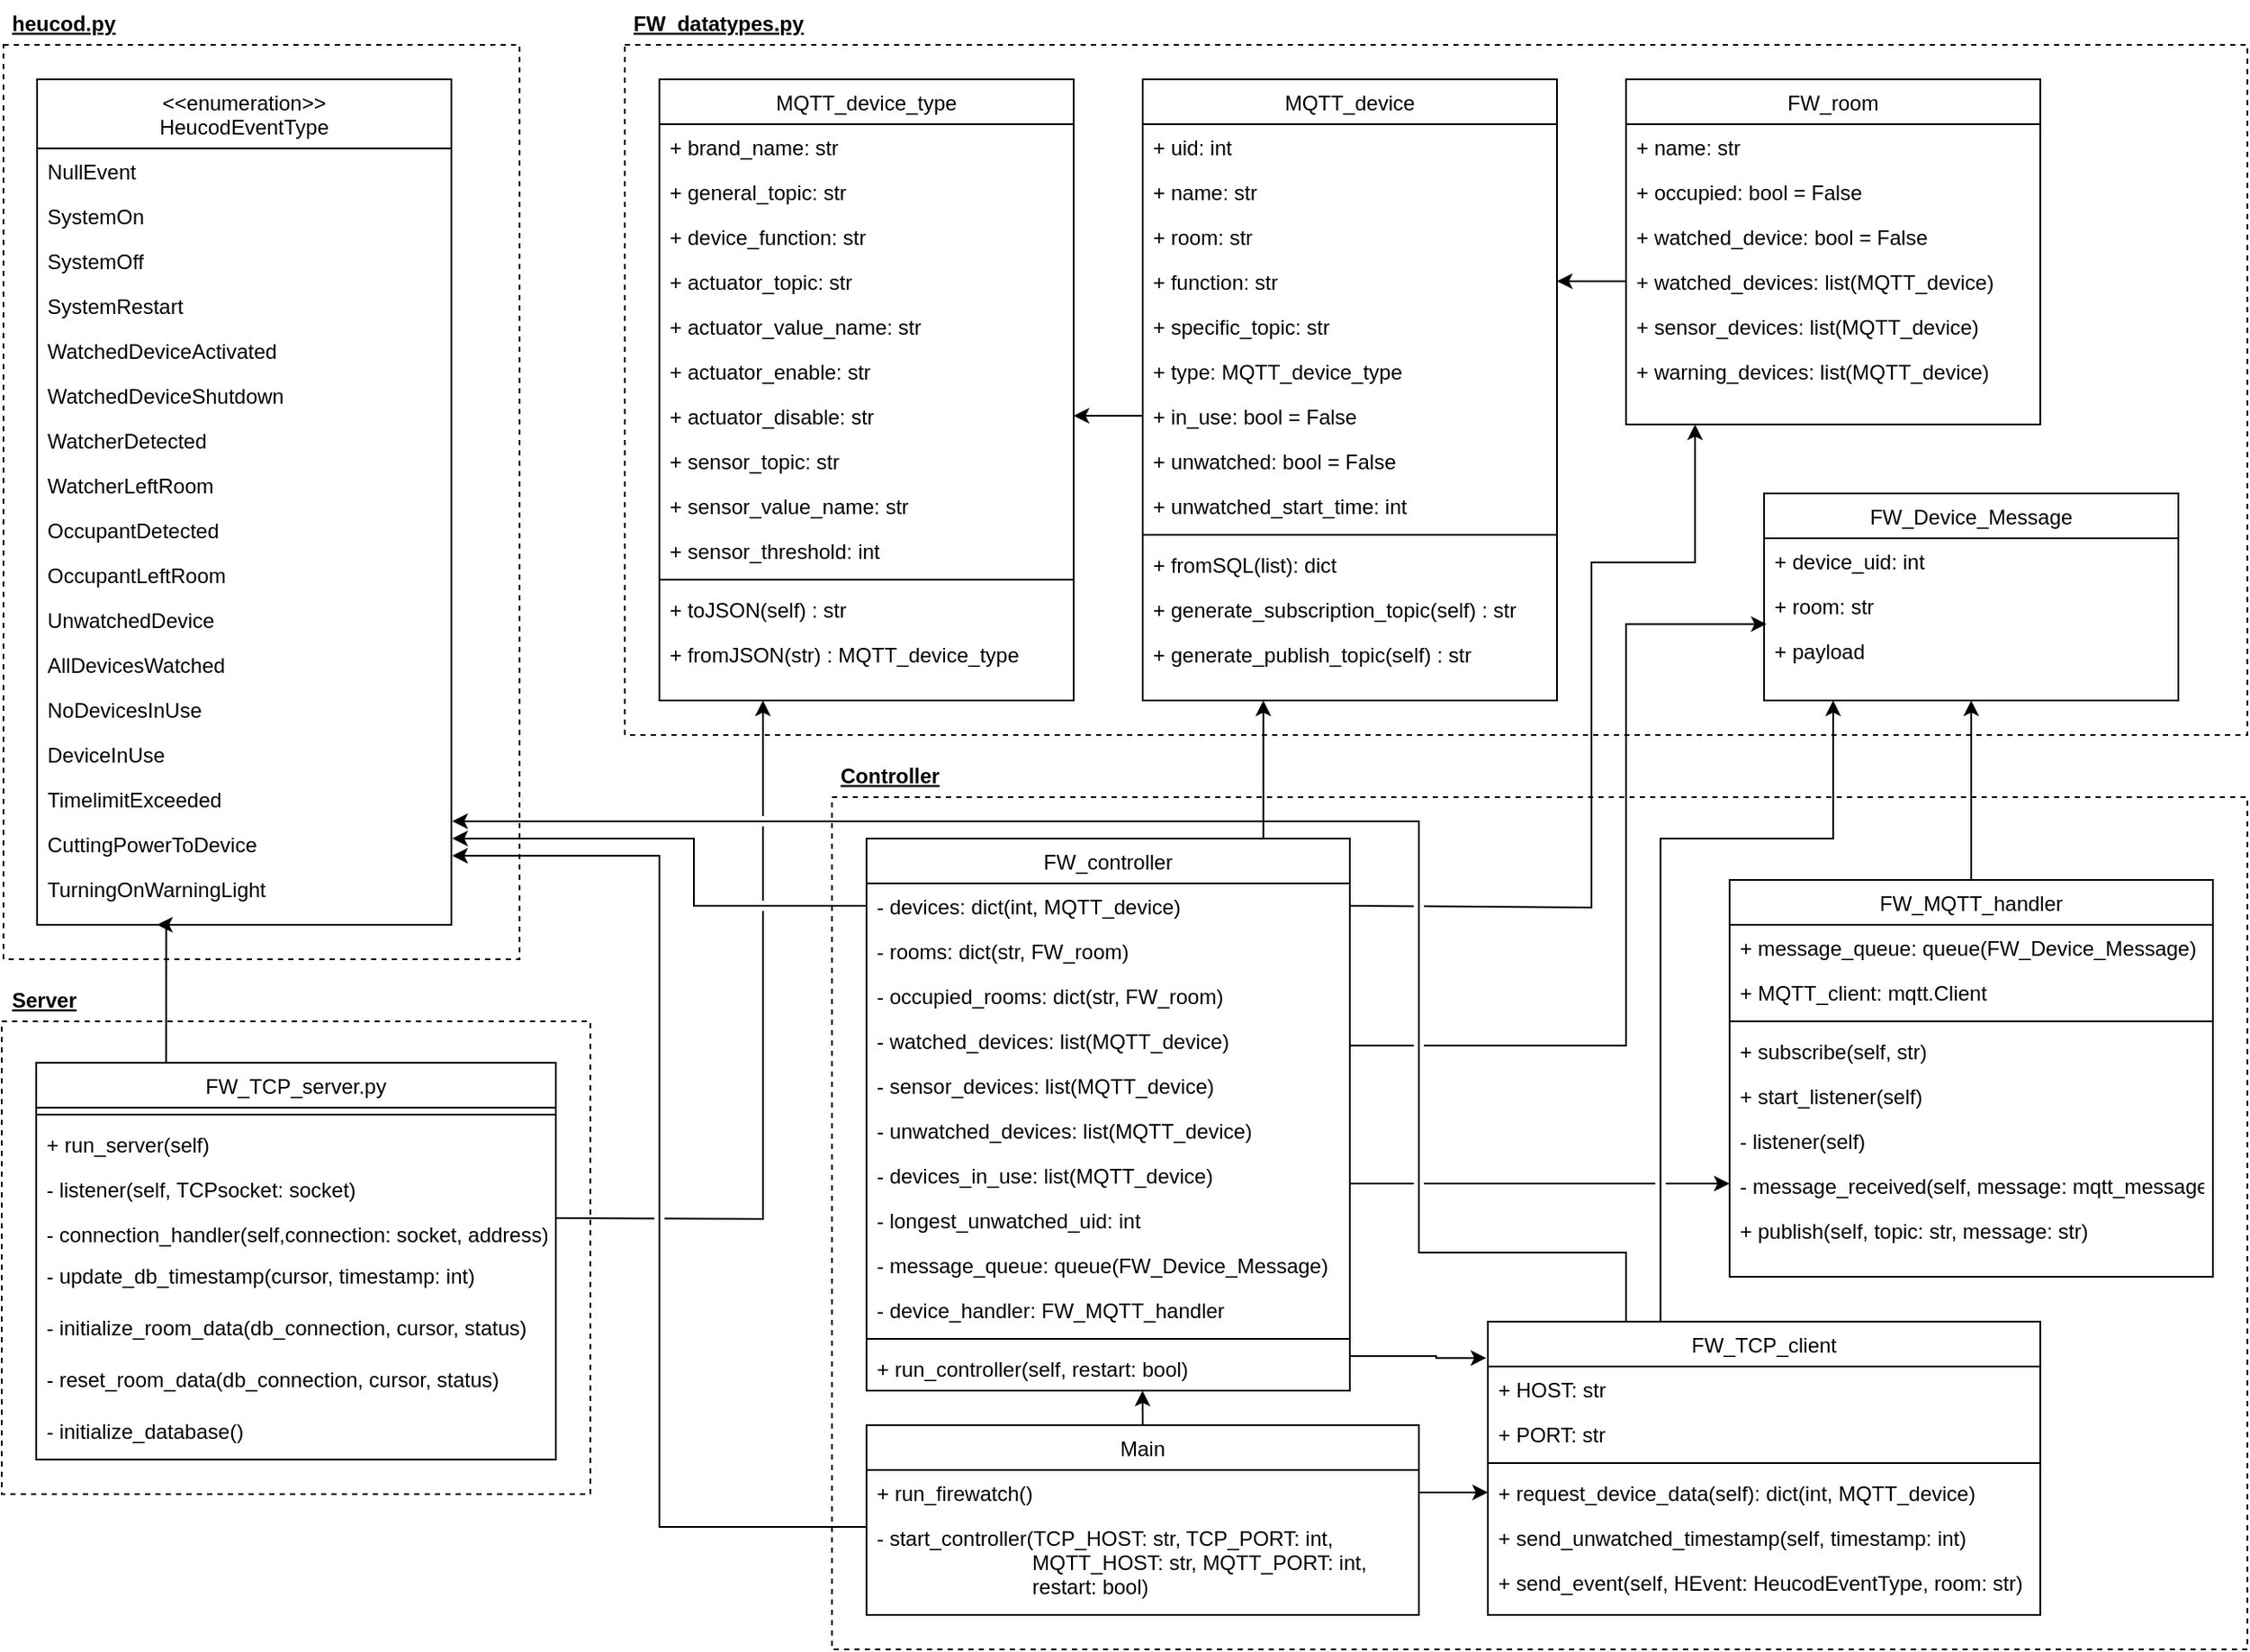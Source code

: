 <mxfile version="18.1.3" type="device"><diagram id="C5RBs43oDa-KdzZeNtuy" name="Page-1"><mxGraphModel dx="1955" dy="1251" grid="1" gridSize="10" guides="1" tooltips="1" connect="1" arrows="1" fold="1" page="1" pageScale="1" pageWidth="827" pageHeight="1169" math="0" shadow="0"><root><mxCell id="WIyWlLk6GJQsqaUBKTNV-0"/><mxCell id="WIyWlLk6GJQsqaUBKTNV-1" parent="WIyWlLk6GJQsqaUBKTNV-0"/><mxCell id="ZR3mk6lEqLfORgrlRGDK-133" value="" style="rounded=0;whiteSpace=wrap;html=1;fillColor=none;dashed=1;" vertex="1" parent="WIyWlLk6GJQsqaUBKTNV-1"><mxGeometry x="179" y="666" width="341" height="274" as="geometry"/></mxCell><mxCell id="ZR3mk6lEqLfORgrlRGDK-135" value="" style="rounded=0;whiteSpace=wrap;html=1;fillColor=none;dashed=1;" vertex="1" parent="WIyWlLk6GJQsqaUBKTNV-1"><mxGeometry x="660" y="536" width="820" height="494" as="geometry"/></mxCell><mxCell id="_A-XfgFSIJ4_9AV0MQ3x-53" value="" style="rounded=0;whiteSpace=wrap;html=1;fillColor=none;dashed=1;" parent="WIyWlLk6GJQsqaUBKTNV-1" vertex="1"><mxGeometry x="540" y="100" width="940" height="400" as="geometry"/></mxCell><mxCell id="zkfFHV4jXpPFQw0GAbJ--0" value="MQTT_device_type" style="swimlane;fontStyle=0;align=center;verticalAlign=top;childLayout=stackLayout;horizontal=1;startSize=26;horizontalStack=0;resizeParent=1;resizeLast=0;collapsible=1;marginBottom=0;rounded=0;shadow=0;strokeWidth=1;" parent="WIyWlLk6GJQsqaUBKTNV-1" vertex="1"><mxGeometry x="560" y="120" width="240" height="360" as="geometry"><mxRectangle x="230" y="140" width="160" height="26" as="alternateBounds"/></mxGeometry></mxCell><mxCell id="zkfFHV4jXpPFQw0GAbJ--1" value="+ brand_name: str" style="text;align=left;verticalAlign=top;spacingLeft=4;spacingRight=4;overflow=hidden;rotatable=0;points=[[0,0.5],[1,0.5]];portConstraint=eastwest;" parent="zkfFHV4jXpPFQw0GAbJ--0" vertex="1"><mxGeometry y="26" width="240" height="26" as="geometry"/></mxCell><mxCell id="zkfFHV4jXpPFQw0GAbJ--2" value="+ general_topic: str" style="text;align=left;verticalAlign=top;spacingLeft=4;spacingRight=4;overflow=hidden;rotatable=0;points=[[0,0.5],[1,0.5]];portConstraint=eastwest;rounded=0;shadow=0;html=0;" parent="zkfFHV4jXpPFQw0GAbJ--0" vertex="1"><mxGeometry y="52" width="240" height="26" as="geometry"/></mxCell><mxCell id="zkfFHV4jXpPFQw0GAbJ--3" value="+ device_function: str" style="text;align=left;verticalAlign=top;spacingLeft=4;spacingRight=4;overflow=hidden;rotatable=0;points=[[0,0.5],[1,0.5]];portConstraint=eastwest;rounded=0;shadow=0;html=0;" parent="zkfFHV4jXpPFQw0GAbJ--0" vertex="1"><mxGeometry y="78" width="240" height="26" as="geometry"/></mxCell><mxCell id="zkfFHV4jXpPFQw0GAbJ--5" value="+ actuator_topic: str" style="text;align=left;verticalAlign=top;spacingLeft=4;spacingRight=4;overflow=hidden;rotatable=0;points=[[0,0.5],[1,0.5]];portConstraint=eastwest;" parent="zkfFHV4jXpPFQw0GAbJ--0" vertex="1"><mxGeometry y="104" width="240" height="26" as="geometry"/></mxCell><mxCell id="_A-XfgFSIJ4_9AV0MQ3x-2" value="+ actuator_value_name: str" style="text;align=left;verticalAlign=top;spacingLeft=4;spacingRight=4;overflow=hidden;rotatable=0;points=[[0,0.5],[1,0.5]];portConstraint=eastwest;" parent="zkfFHV4jXpPFQw0GAbJ--0" vertex="1"><mxGeometry y="130" width="240" height="26" as="geometry"/></mxCell><mxCell id="_A-XfgFSIJ4_9AV0MQ3x-3" value="+ actuator_enable: str" style="text;align=left;verticalAlign=top;spacingLeft=4;spacingRight=4;overflow=hidden;rotatable=0;points=[[0,0.5],[1,0.5]];portConstraint=eastwest;" parent="zkfFHV4jXpPFQw0GAbJ--0" vertex="1"><mxGeometry y="156" width="240" height="26" as="geometry"/></mxCell><mxCell id="_A-XfgFSIJ4_9AV0MQ3x-4" value="+ actuator_disable: str" style="text;align=left;verticalAlign=top;spacingLeft=4;spacingRight=4;overflow=hidden;rotatable=0;points=[[0,0.5],[1,0.5]];portConstraint=eastwest;" parent="zkfFHV4jXpPFQw0GAbJ--0" vertex="1"><mxGeometry y="182" width="240" height="26" as="geometry"/></mxCell><mxCell id="_A-XfgFSIJ4_9AV0MQ3x-5" value="+ sensor_topic: str" style="text;align=left;verticalAlign=top;spacingLeft=4;spacingRight=4;overflow=hidden;rotatable=0;points=[[0,0.5],[1,0.5]];portConstraint=eastwest;" parent="zkfFHV4jXpPFQw0GAbJ--0" vertex="1"><mxGeometry y="208" width="240" height="26" as="geometry"/></mxCell><mxCell id="_A-XfgFSIJ4_9AV0MQ3x-6" value="+ sensor_value_name: str" style="text;align=left;verticalAlign=top;spacingLeft=4;spacingRight=4;overflow=hidden;rotatable=0;points=[[0,0.5],[1,0.5]];portConstraint=eastwest;" parent="zkfFHV4jXpPFQw0GAbJ--0" vertex="1"><mxGeometry y="234" width="240" height="26" as="geometry"/></mxCell><mxCell id="_A-XfgFSIJ4_9AV0MQ3x-7" value="+ sensor_threshold: int" style="text;align=left;verticalAlign=top;spacingLeft=4;spacingRight=4;overflow=hidden;rotatable=0;points=[[0,0.5],[1,0.5]];portConstraint=eastwest;" parent="zkfFHV4jXpPFQw0GAbJ--0" vertex="1"><mxGeometry y="260" width="240" height="26" as="geometry"/></mxCell><mxCell id="zkfFHV4jXpPFQw0GAbJ--4" value="" style="line;html=1;strokeWidth=1;align=left;verticalAlign=middle;spacingTop=-1;spacingLeft=3;spacingRight=3;rotatable=0;labelPosition=right;points=[];portConstraint=eastwest;" parent="zkfFHV4jXpPFQw0GAbJ--0" vertex="1"><mxGeometry y="286" width="240" height="8" as="geometry"/></mxCell><mxCell id="_A-XfgFSIJ4_9AV0MQ3x-8" value="+ toJSON(self) : str" style="text;align=left;verticalAlign=top;spacingLeft=4;spacingRight=4;overflow=hidden;rotatable=0;points=[[0,0.5],[1,0.5]];portConstraint=eastwest;" parent="zkfFHV4jXpPFQw0GAbJ--0" vertex="1"><mxGeometry y="294" width="240" height="26" as="geometry"/></mxCell><mxCell id="_A-XfgFSIJ4_9AV0MQ3x-9" value="+ fromJSON(str) : MQTT_device_type" style="text;align=left;verticalAlign=top;spacingLeft=4;spacingRight=4;overflow=hidden;rotatable=0;points=[[0,0.5],[1,0.5]];portConstraint=eastwest;" parent="zkfFHV4jXpPFQw0GAbJ--0" vertex="1"><mxGeometry y="320" width="240" height="26" as="geometry"/></mxCell><mxCell id="_A-XfgFSIJ4_9AV0MQ3x-10" value="MQTT_device" style="swimlane;fontStyle=0;align=center;verticalAlign=top;childLayout=stackLayout;horizontal=1;startSize=26;horizontalStack=0;resizeParent=1;resizeLast=0;collapsible=1;marginBottom=0;rounded=0;shadow=0;strokeWidth=1;" parent="WIyWlLk6GJQsqaUBKTNV-1" vertex="1"><mxGeometry x="840" y="120" width="240" height="360" as="geometry"><mxRectangle x="230" y="140" width="160" height="26" as="alternateBounds"/></mxGeometry></mxCell><mxCell id="_A-XfgFSIJ4_9AV0MQ3x-11" value="+ uid: int" style="text;align=left;verticalAlign=top;spacingLeft=4;spacingRight=4;overflow=hidden;rotatable=0;points=[[0,0.5],[1,0.5]];portConstraint=eastwest;" parent="_A-XfgFSIJ4_9AV0MQ3x-10" vertex="1"><mxGeometry y="26" width="240" height="26" as="geometry"/></mxCell><mxCell id="_A-XfgFSIJ4_9AV0MQ3x-12" value="+ name: str" style="text;align=left;verticalAlign=top;spacingLeft=4;spacingRight=4;overflow=hidden;rotatable=0;points=[[0,0.5],[1,0.5]];portConstraint=eastwest;rounded=0;shadow=0;html=0;" parent="_A-XfgFSIJ4_9AV0MQ3x-10" vertex="1"><mxGeometry y="52" width="240" height="26" as="geometry"/></mxCell><mxCell id="_A-XfgFSIJ4_9AV0MQ3x-13" value="+ room: str" style="text;align=left;verticalAlign=top;spacingLeft=4;spacingRight=4;overflow=hidden;rotatable=0;points=[[0,0.5],[1,0.5]];portConstraint=eastwest;rounded=0;shadow=0;html=0;" parent="_A-XfgFSIJ4_9AV0MQ3x-10" vertex="1"><mxGeometry y="78" width="240" height="26" as="geometry"/></mxCell><mxCell id="_A-XfgFSIJ4_9AV0MQ3x-14" value="+ function: str" style="text;align=left;verticalAlign=top;spacingLeft=4;spacingRight=4;overflow=hidden;rotatable=0;points=[[0,0.5],[1,0.5]];portConstraint=eastwest;" parent="_A-XfgFSIJ4_9AV0MQ3x-10" vertex="1"><mxGeometry y="104" width="240" height="26" as="geometry"/></mxCell><mxCell id="_A-XfgFSIJ4_9AV0MQ3x-15" value="+ specific_topic: str" style="text;align=left;verticalAlign=top;spacingLeft=4;spacingRight=4;overflow=hidden;rotatable=0;points=[[0,0.5],[1,0.5]];portConstraint=eastwest;" parent="_A-XfgFSIJ4_9AV0MQ3x-10" vertex="1"><mxGeometry y="130" width="240" height="26" as="geometry"/></mxCell><mxCell id="_A-XfgFSIJ4_9AV0MQ3x-16" value="+ type: MQTT_device_type" style="text;align=left;verticalAlign=top;spacingLeft=4;spacingRight=4;overflow=hidden;rotatable=0;points=[[0,0.5],[1,0.5]];portConstraint=eastwest;" parent="_A-XfgFSIJ4_9AV0MQ3x-10" vertex="1"><mxGeometry y="156" width="240" height="26" as="geometry"/></mxCell><mxCell id="_A-XfgFSIJ4_9AV0MQ3x-17" value="+ in_use: bool = False" style="text;align=left;verticalAlign=top;spacingLeft=4;spacingRight=4;overflow=hidden;rotatable=0;points=[[0,0.5],[1,0.5]];portConstraint=eastwest;" parent="_A-XfgFSIJ4_9AV0MQ3x-10" vertex="1"><mxGeometry y="182" width="240" height="26" as="geometry"/></mxCell><mxCell id="_A-XfgFSIJ4_9AV0MQ3x-18" value="+ unwatched: bool = False" style="text;align=left;verticalAlign=top;spacingLeft=4;spacingRight=4;overflow=hidden;rotatable=0;points=[[0,0.5],[1,0.5]];portConstraint=eastwest;" parent="_A-XfgFSIJ4_9AV0MQ3x-10" vertex="1"><mxGeometry y="208" width="240" height="26" as="geometry"/></mxCell><mxCell id="_A-XfgFSIJ4_9AV0MQ3x-19" value="+ unwatched_start_time: int" style="text;align=left;verticalAlign=top;spacingLeft=4;spacingRight=4;overflow=hidden;rotatable=0;points=[[0,0.5],[1,0.5]];portConstraint=eastwest;" parent="_A-XfgFSIJ4_9AV0MQ3x-10" vertex="1"><mxGeometry y="234" width="240" height="26" as="geometry"/></mxCell><mxCell id="_A-XfgFSIJ4_9AV0MQ3x-21" value="" style="line;html=1;strokeWidth=1;align=left;verticalAlign=middle;spacingTop=-1;spacingLeft=3;spacingRight=3;rotatable=0;labelPosition=right;points=[];portConstraint=eastwest;" parent="_A-XfgFSIJ4_9AV0MQ3x-10" vertex="1"><mxGeometry y="260" width="240" height="8" as="geometry"/></mxCell><mxCell id="_A-XfgFSIJ4_9AV0MQ3x-22" value="+ fromSQL(list): dict" style="text;align=left;verticalAlign=top;spacingLeft=4;spacingRight=4;overflow=hidden;rotatable=0;points=[[0,0.5],[1,0.5]];portConstraint=eastwest;" parent="_A-XfgFSIJ4_9AV0MQ3x-10" vertex="1"><mxGeometry y="268" width="240" height="26" as="geometry"/></mxCell><mxCell id="_A-XfgFSIJ4_9AV0MQ3x-23" value="+ generate_subscription_topic(self) : str" style="text;align=left;verticalAlign=top;spacingLeft=4;spacingRight=4;overflow=hidden;rotatable=0;points=[[0,0.5],[1,0.5]];portConstraint=eastwest;" parent="_A-XfgFSIJ4_9AV0MQ3x-10" vertex="1"><mxGeometry y="294" width="240" height="26" as="geometry"/></mxCell><mxCell id="_A-XfgFSIJ4_9AV0MQ3x-24" value="+ generate_publish_topic(self) : str" style="text;align=left;verticalAlign=top;spacingLeft=4;spacingRight=4;overflow=hidden;rotatable=0;points=[[0,0.5],[1,0.5]];portConstraint=eastwest;" parent="_A-XfgFSIJ4_9AV0MQ3x-10" vertex="1"><mxGeometry y="320" width="240" height="26" as="geometry"/></mxCell><mxCell id="_A-XfgFSIJ4_9AV0MQ3x-26" style="edgeStyle=orthogonalEdgeStyle;rounded=0;orthogonalLoop=1;jettySize=auto;html=1;exitX=0;exitY=0.5;exitDx=0;exitDy=0;entryX=1;entryY=0.5;entryDx=0;entryDy=0;" parent="WIyWlLk6GJQsqaUBKTNV-1" source="_A-XfgFSIJ4_9AV0MQ3x-17" target="_A-XfgFSIJ4_9AV0MQ3x-4" edge="1"><mxGeometry relative="1" as="geometry"/></mxCell><mxCell id="_A-XfgFSIJ4_9AV0MQ3x-27" value="FW_room" style="swimlane;fontStyle=0;align=center;verticalAlign=top;childLayout=stackLayout;horizontal=1;startSize=26;horizontalStack=0;resizeParent=1;resizeLast=0;collapsible=1;marginBottom=0;rounded=0;shadow=0;strokeWidth=1;" parent="WIyWlLk6GJQsqaUBKTNV-1" vertex="1"><mxGeometry x="1120" y="120" width="240" height="200" as="geometry"><mxRectangle x="230" y="140" width="160" height="26" as="alternateBounds"/></mxGeometry></mxCell><mxCell id="_A-XfgFSIJ4_9AV0MQ3x-28" value="+ name: str" style="text;align=left;verticalAlign=top;spacingLeft=4;spacingRight=4;overflow=hidden;rotatable=0;points=[[0,0.5],[1,0.5]];portConstraint=eastwest;" parent="_A-XfgFSIJ4_9AV0MQ3x-27" vertex="1"><mxGeometry y="26" width="240" height="26" as="geometry"/></mxCell><mxCell id="_A-XfgFSIJ4_9AV0MQ3x-29" value="+ occupied: bool = False" style="text;align=left;verticalAlign=top;spacingLeft=4;spacingRight=4;overflow=hidden;rotatable=0;points=[[0,0.5],[1,0.5]];portConstraint=eastwest;rounded=0;shadow=0;html=0;" parent="_A-XfgFSIJ4_9AV0MQ3x-27" vertex="1"><mxGeometry y="52" width="240" height="26" as="geometry"/></mxCell><mxCell id="_A-XfgFSIJ4_9AV0MQ3x-30" value="+ watched_device: bool = False" style="text;align=left;verticalAlign=top;spacingLeft=4;spacingRight=4;overflow=hidden;rotatable=0;points=[[0,0.5],[1,0.5]];portConstraint=eastwest;rounded=0;shadow=0;html=0;" parent="_A-XfgFSIJ4_9AV0MQ3x-27" vertex="1"><mxGeometry y="78" width="240" height="26" as="geometry"/></mxCell><mxCell id="_A-XfgFSIJ4_9AV0MQ3x-41" value="+ watched_devices: list(MQTT_device)" style="text;align=left;verticalAlign=top;spacingLeft=4;spacingRight=4;overflow=hidden;rotatable=0;points=[[0,0.5],[1,0.5]];portConstraint=eastwest;rounded=0;shadow=0;html=0;" parent="_A-XfgFSIJ4_9AV0MQ3x-27" vertex="1"><mxGeometry y="104" width="240" height="26" as="geometry"/></mxCell><mxCell id="_A-XfgFSIJ4_9AV0MQ3x-42" value="+ sensor_devices: list(MQTT_device)" style="text;align=left;verticalAlign=top;spacingLeft=4;spacingRight=4;overflow=hidden;rotatable=0;points=[[0,0.5],[1,0.5]];portConstraint=eastwest;rounded=0;shadow=0;html=0;" parent="_A-XfgFSIJ4_9AV0MQ3x-27" vertex="1"><mxGeometry y="130" width="240" height="26" as="geometry"/></mxCell><mxCell id="_A-XfgFSIJ4_9AV0MQ3x-43" value="+ warning_devices: list(MQTT_device)" style="text;align=left;verticalAlign=top;spacingLeft=4;spacingRight=4;overflow=hidden;rotatable=0;points=[[0,0.5],[1,0.5]];portConstraint=eastwest;rounded=0;shadow=0;html=0;" parent="_A-XfgFSIJ4_9AV0MQ3x-27" vertex="1"><mxGeometry y="156" width="240" height="26" as="geometry"/></mxCell><mxCell id="_A-XfgFSIJ4_9AV0MQ3x-44" style="edgeStyle=orthogonalEdgeStyle;rounded=0;orthogonalLoop=1;jettySize=auto;html=1;exitX=0;exitY=0.5;exitDx=0;exitDy=0;entryX=1;entryY=0.5;entryDx=0;entryDy=0;" parent="WIyWlLk6GJQsqaUBKTNV-1" source="_A-XfgFSIJ4_9AV0MQ3x-41" target="_A-XfgFSIJ4_9AV0MQ3x-14" edge="1"><mxGeometry relative="1" as="geometry"/></mxCell><mxCell id="_A-XfgFSIJ4_9AV0MQ3x-45" value="FW_Device_Message" style="swimlane;fontStyle=0;align=center;verticalAlign=top;childLayout=stackLayout;horizontal=1;startSize=26;horizontalStack=0;resizeParent=1;resizeLast=0;collapsible=1;marginBottom=0;rounded=0;shadow=0;strokeWidth=1;" parent="WIyWlLk6GJQsqaUBKTNV-1" vertex="1"><mxGeometry x="1200" y="360" width="240" height="120" as="geometry"><mxRectangle x="230" y="140" width="160" height="26" as="alternateBounds"/></mxGeometry></mxCell><mxCell id="_A-XfgFSIJ4_9AV0MQ3x-46" value="+ device_uid: int" style="text;align=left;verticalAlign=top;spacingLeft=4;spacingRight=4;overflow=hidden;rotatable=0;points=[[0,0.5],[1,0.5]];portConstraint=eastwest;" parent="_A-XfgFSIJ4_9AV0MQ3x-45" vertex="1"><mxGeometry y="26" width="240" height="26" as="geometry"/></mxCell><mxCell id="_A-XfgFSIJ4_9AV0MQ3x-47" value="+ room: str" style="text;align=left;verticalAlign=top;spacingLeft=4;spacingRight=4;overflow=hidden;rotatable=0;points=[[0,0.5],[1,0.5]];portConstraint=eastwest;rounded=0;shadow=0;html=0;" parent="_A-XfgFSIJ4_9AV0MQ3x-45" vertex="1"><mxGeometry y="52" width="240" height="26" as="geometry"/></mxCell><mxCell id="_A-XfgFSIJ4_9AV0MQ3x-48" value="+ payload" style="text;align=left;verticalAlign=top;spacingLeft=4;spacingRight=4;overflow=hidden;rotatable=0;points=[[0,0.5],[1,0.5]];portConstraint=eastwest;rounded=0;shadow=0;html=0;" parent="_A-XfgFSIJ4_9AV0MQ3x-45" vertex="1"><mxGeometry y="78" width="240" height="26" as="geometry"/></mxCell><mxCell id="_A-XfgFSIJ4_9AV0MQ3x-54" value="FW_datatypes.py" style="text;align=left;fontStyle=5;verticalAlign=middle;spacingLeft=3;spacingRight=3;strokeColor=none;rotatable=0;points=[[0,0.5],[1,0.5]];portConstraint=eastwest;dashed=1;fillColor=none;" parent="WIyWlLk6GJQsqaUBKTNV-1" vertex="1"><mxGeometry x="540" y="74" width="80" height="26" as="geometry"/></mxCell><mxCell id="_A-XfgFSIJ4_9AV0MQ3x-95" style="edgeStyle=orthogonalEdgeStyle;rounded=0;orthogonalLoop=1;jettySize=auto;html=1;exitX=0.5;exitY=0;exitDx=0;exitDy=0;" parent="WIyWlLk6GJQsqaUBKTNV-1" source="_A-XfgFSIJ4_9AV0MQ3x-55" edge="1"><mxGeometry relative="1" as="geometry"><mxPoint x="1320" y="480" as="targetPoint"/><Array as="points"><mxPoint x="1320" y="480"/></Array></mxGeometry></mxCell><mxCell id="_A-XfgFSIJ4_9AV0MQ3x-55" value="FW_MQTT_handler" style="swimlane;fontStyle=0;align=center;verticalAlign=top;childLayout=stackLayout;horizontal=1;startSize=26;horizontalStack=0;resizeParent=1;resizeLast=0;collapsible=1;marginBottom=0;rounded=0;shadow=0;strokeWidth=1;" parent="WIyWlLk6GJQsqaUBKTNV-1" vertex="1"><mxGeometry x="1180" y="584" width="280" height="230" as="geometry"><mxRectangle x="230" y="140" width="160" height="26" as="alternateBounds"/></mxGeometry></mxCell><mxCell id="_A-XfgFSIJ4_9AV0MQ3x-56" value="+ message_queue: queue(FW_Device_Message)" style="text;align=left;verticalAlign=top;spacingLeft=4;spacingRight=4;overflow=hidden;rotatable=0;points=[[0,0.5],[1,0.5]];portConstraint=eastwest;" parent="_A-XfgFSIJ4_9AV0MQ3x-55" vertex="1"><mxGeometry y="26" width="280" height="26" as="geometry"/></mxCell><mxCell id="_A-XfgFSIJ4_9AV0MQ3x-57" value="+ MQTT_client: mqtt.Client" style="text;align=left;verticalAlign=top;spacingLeft=4;spacingRight=4;overflow=hidden;rotatable=0;points=[[0,0.5],[1,0.5]];portConstraint=eastwest;rounded=0;shadow=0;html=0;" parent="_A-XfgFSIJ4_9AV0MQ3x-55" vertex="1"><mxGeometry y="52" width="280" height="26" as="geometry"/></mxCell><mxCell id="_A-XfgFSIJ4_9AV0MQ3x-66" value="" style="line;html=1;strokeWidth=1;align=left;verticalAlign=middle;spacingTop=-1;spacingLeft=3;spacingRight=3;rotatable=0;labelPosition=right;points=[];portConstraint=eastwest;" parent="_A-XfgFSIJ4_9AV0MQ3x-55" vertex="1"><mxGeometry y="78" width="280" height="8" as="geometry"/></mxCell><mxCell id="_A-XfgFSIJ4_9AV0MQ3x-67" value="+ subscribe(self, str)" style="text;align=left;verticalAlign=top;spacingLeft=4;spacingRight=4;overflow=hidden;rotatable=0;points=[[0,0.5],[1,0.5]];portConstraint=eastwest;" parent="_A-XfgFSIJ4_9AV0MQ3x-55" vertex="1"><mxGeometry y="86" width="280" height="26" as="geometry"/></mxCell><mxCell id="_A-XfgFSIJ4_9AV0MQ3x-68" value="+ start_listener(self)" style="text;align=left;verticalAlign=top;spacingLeft=4;spacingRight=4;overflow=hidden;rotatable=0;points=[[0,0.5],[1,0.5]];portConstraint=eastwest;" parent="_A-XfgFSIJ4_9AV0MQ3x-55" vertex="1"><mxGeometry y="112" width="280" height="26" as="geometry"/></mxCell><mxCell id="_A-XfgFSIJ4_9AV0MQ3x-69" value="- listener(self)" style="text;align=left;verticalAlign=top;spacingLeft=4;spacingRight=4;overflow=hidden;rotatable=0;points=[[0,0.5],[1,0.5]];portConstraint=eastwest;" parent="_A-XfgFSIJ4_9AV0MQ3x-55" vertex="1"><mxGeometry y="138" width="280" height="26" as="geometry"/></mxCell><mxCell id="_A-XfgFSIJ4_9AV0MQ3x-70" value="- message_received(self, message: mqtt_message" style="text;align=left;verticalAlign=top;spacingLeft=4;spacingRight=4;overflow=hidden;rotatable=0;points=[[0,0.5],[1,0.5]];portConstraint=eastwest;" parent="_A-XfgFSIJ4_9AV0MQ3x-55" vertex="1"><mxGeometry y="164" width="280" height="26" as="geometry"/></mxCell><mxCell id="_A-XfgFSIJ4_9AV0MQ3x-71" value="+ publish(self, topic: str, message: str)" style="text;align=left;verticalAlign=top;spacingLeft=4;spacingRight=4;overflow=hidden;rotatable=0;points=[[0,0.5],[1,0.5]];portConstraint=eastwest;" parent="_A-XfgFSIJ4_9AV0MQ3x-55" vertex="1"><mxGeometry y="190" width="280" height="26" as="geometry"/></mxCell><mxCell id="_A-XfgFSIJ4_9AV0MQ3x-94" style="edgeStyle=orthogonalEdgeStyle;rounded=0;orthogonalLoop=1;jettySize=auto;html=1;exitX=0.25;exitY=0;exitDx=0;exitDy=0;" parent="WIyWlLk6GJQsqaUBKTNV-1" source="_A-XfgFSIJ4_9AV0MQ3x-74" edge="1"><mxGeometry relative="1" as="geometry"><mxPoint x="1240" y="480" as="targetPoint"/><Array as="points"><mxPoint x="1140" y="840"/><mxPoint x="1140" y="560"/><mxPoint x="1240" y="560"/></Array></mxGeometry></mxCell><mxCell id="ZR3mk6lEqLfORgrlRGDK-119" style="edgeStyle=orthogonalEdgeStyle;rounded=0;orthogonalLoop=1;jettySize=auto;html=1;exitX=0.25;exitY=0;exitDx=0;exitDy=0;jumpStyle=gap;" edge="1" parent="WIyWlLk6GJQsqaUBKTNV-1" source="_A-XfgFSIJ4_9AV0MQ3x-74"><mxGeometry relative="1" as="geometry"><mxPoint x="440" y="550" as="targetPoint"/><Array as="points"><mxPoint x="1120" y="800"/><mxPoint x="1000" y="800"/><mxPoint x="1000" y="550"/></Array></mxGeometry></mxCell><mxCell id="_A-XfgFSIJ4_9AV0MQ3x-74" value="FW_TCP_client" style="swimlane;fontStyle=0;align=center;verticalAlign=top;childLayout=stackLayout;horizontal=1;startSize=26;horizontalStack=0;resizeParent=1;resizeLast=0;collapsible=1;marginBottom=0;rounded=0;shadow=0;strokeWidth=1;" parent="WIyWlLk6GJQsqaUBKTNV-1" vertex="1"><mxGeometry x="1040" y="840" width="320" height="170" as="geometry"><mxRectangle x="230" y="140" width="160" height="26" as="alternateBounds"/></mxGeometry></mxCell><mxCell id="_A-XfgFSIJ4_9AV0MQ3x-75" value="+ HOST: str" style="text;align=left;verticalAlign=top;spacingLeft=4;spacingRight=4;overflow=hidden;rotatable=0;points=[[0,0.5],[1,0.5]];portConstraint=eastwest;" parent="_A-XfgFSIJ4_9AV0MQ3x-74" vertex="1"><mxGeometry y="26" width="320" height="26" as="geometry"/></mxCell><mxCell id="_A-XfgFSIJ4_9AV0MQ3x-76" value="+ PORT: str" style="text;align=left;verticalAlign=top;spacingLeft=4;spacingRight=4;overflow=hidden;rotatable=0;points=[[0,0.5],[1,0.5]];portConstraint=eastwest;rounded=0;shadow=0;html=0;" parent="_A-XfgFSIJ4_9AV0MQ3x-74" vertex="1"><mxGeometry y="52" width="320" height="26" as="geometry"/></mxCell><mxCell id="_A-XfgFSIJ4_9AV0MQ3x-77" value="" style="line;html=1;strokeWidth=1;align=left;verticalAlign=middle;spacingTop=-1;spacingLeft=3;spacingRight=3;rotatable=0;labelPosition=right;points=[];portConstraint=eastwest;" parent="_A-XfgFSIJ4_9AV0MQ3x-74" vertex="1"><mxGeometry y="78" width="320" height="8" as="geometry"/></mxCell><mxCell id="_A-XfgFSIJ4_9AV0MQ3x-78" value="+ request_device_data(self): dict(int, MQTT_device)" style="text;align=left;verticalAlign=top;spacingLeft=4;spacingRight=4;overflow=hidden;rotatable=0;points=[[0,0.5],[1,0.5]];portConstraint=eastwest;" parent="_A-XfgFSIJ4_9AV0MQ3x-74" vertex="1"><mxGeometry y="86" width="320" height="26" as="geometry"/></mxCell><mxCell id="_A-XfgFSIJ4_9AV0MQ3x-79" value="+ send_unwatched_timestamp(self, timestamp: int)" style="text;align=left;verticalAlign=top;spacingLeft=4;spacingRight=4;overflow=hidden;rotatable=0;points=[[0,0.5],[1,0.5]];portConstraint=eastwest;" parent="_A-XfgFSIJ4_9AV0MQ3x-74" vertex="1"><mxGeometry y="112" width="320" height="26" as="geometry"/></mxCell><mxCell id="_A-XfgFSIJ4_9AV0MQ3x-80" value="+ send_event(self, HEvent: HeucodEventType, room: str)" style="text;align=left;verticalAlign=top;spacingLeft=4;spacingRight=4;overflow=hidden;rotatable=0;points=[[0,0.5],[1,0.5]];portConstraint=eastwest;" parent="_A-XfgFSIJ4_9AV0MQ3x-74" vertex="1"><mxGeometry y="138" width="320" height="26" as="geometry"/></mxCell><mxCell id="_A-XfgFSIJ4_9AV0MQ3x-98" style="edgeStyle=orthogonalEdgeStyle;rounded=0;orthogonalLoop=1;jettySize=auto;html=1;exitX=0.75;exitY=0;exitDx=0;exitDy=0;" parent="WIyWlLk6GJQsqaUBKTNV-1" source="_A-XfgFSIJ4_9AV0MQ3x-85" edge="1"><mxGeometry relative="1" as="geometry"><mxPoint x="909.882" y="480" as="targetPoint"/><Array as="points"><mxPoint x="910" y="560"/></Array></mxGeometry></mxCell><mxCell id="_A-XfgFSIJ4_9AV0MQ3x-85" value="FW_controller" style="swimlane;fontStyle=0;align=center;verticalAlign=top;childLayout=stackLayout;horizontal=1;startSize=26;horizontalStack=0;resizeParent=1;resizeLast=0;collapsible=1;marginBottom=0;rounded=0;shadow=0;strokeWidth=1;" parent="WIyWlLk6GJQsqaUBKTNV-1" vertex="1"><mxGeometry x="680" y="560" width="280" height="320" as="geometry"><mxRectangle x="230" y="140" width="160" height="26" as="alternateBounds"/></mxGeometry></mxCell><mxCell id="_A-XfgFSIJ4_9AV0MQ3x-86" value="- devices: dict(int, MQTT_device)" style="text;align=left;verticalAlign=top;spacingLeft=4;spacingRight=4;overflow=hidden;rotatable=0;points=[[0,0.5],[1,0.5]];portConstraint=eastwest;" parent="_A-XfgFSIJ4_9AV0MQ3x-85" vertex="1"><mxGeometry y="26" width="280" height="26" as="geometry"/></mxCell><mxCell id="_A-XfgFSIJ4_9AV0MQ3x-87" value="- rooms: dict(str, FW_room)" style="text;align=left;verticalAlign=top;spacingLeft=4;spacingRight=4;overflow=hidden;rotatable=0;points=[[0,0.5],[1,0.5]];portConstraint=eastwest;rounded=0;shadow=0;html=0;" parent="_A-XfgFSIJ4_9AV0MQ3x-85" vertex="1"><mxGeometry y="52" width="280" height="26" as="geometry"/></mxCell><mxCell id="_A-XfgFSIJ4_9AV0MQ3x-89" value="- occupied_rooms: dict(str, FW_room)" style="text;align=left;verticalAlign=top;spacingLeft=4;spacingRight=4;overflow=hidden;rotatable=0;points=[[0,0.5],[1,0.5]];portConstraint=eastwest;" parent="_A-XfgFSIJ4_9AV0MQ3x-85" vertex="1"><mxGeometry y="78" width="280" height="26" as="geometry"/></mxCell><mxCell id="_A-XfgFSIJ4_9AV0MQ3x-90" value="- watched_devices: list(MQTT_device)" style="text;align=left;verticalAlign=top;spacingLeft=4;spacingRight=4;overflow=hidden;rotatable=0;points=[[0,0.5],[1,0.5]];portConstraint=eastwest;" parent="_A-XfgFSIJ4_9AV0MQ3x-85" vertex="1"><mxGeometry y="104" width="280" height="26" as="geometry"/></mxCell><mxCell id="_A-XfgFSIJ4_9AV0MQ3x-91" value="- sensor_devices: list(MQTT_device)" style="text;align=left;verticalAlign=top;spacingLeft=4;spacingRight=4;overflow=hidden;rotatable=0;points=[[0,0.5],[1,0.5]];portConstraint=eastwest;" parent="_A-XfgFSIJ4_9AV0MQ3x-85" vertex="1"><mxGeometry y="130" width="280" height="26" as="geometry"/></mxCell><mxCell id="_A-XfgFSIJ4_9AV0MQ3x-92" value="- unwatched_devices: list(MQTT_device)" style="text;align=left;verticalAlign=top;spacingLeft=4;spacingRight=4;overflow=hidden;rotatable=0;points=[[0,0.5],[1,0.5]];portConstraint=eastwest;" parent="_A-XfgFSIJ4_9AV0MQ3x-85" vertex="1"><mxGeometry y="156" width="280" height="26" as="geometry"/></mxCell><mxCell id="_A-XfgFSIJ4_9AV0MQ3x-93" value="- devices_in_use: list(MQTT_device)" style="text;align=left;verticalAlign=top;spacingLeft=4;spacingRight=4;overflow=hidden;rotatable=0;points=[[0,0.5],[1,0.5]];portConstraint=eastwest;" parent="_A-XfgFSIJ4_9AV0MQ3x-85" vertex="1"><mxGeometry y="182" width="280" height="26" as="geometry"/></mxCell><mxCell id="_A-XfgFSIJ4_9AV0MQ3x-102" value="- longest_unwatched_uid: int" style="text;align=left;verticalAlign=top;spacingLeft=4;spacingRight=4;overflow=hidden;rotatable=0;points=[[0,0.5],[1,0.5]];portConstraint=eastwest;" parent="_A-XfgFSIJ4_9AV0MQ3x-85" vertex="1"><mxGeometry y="208" width="280" height="26" as="geometry"/></mxCell><mxCell id="_A-XfgFSIJ4_9AV0MQ3x-103" value="- message_queue: queue(FW_Device_Message)" style="text;align=left;verticalAlign=top;spacingLeft=4;spacingRight=4;overflow=hidden;rotatable=0;points=[[0,0.5],[1,0.5]];portConstraint=eastwest;" parent="_A-XfgFSIJ4_9AV0MQ3x-85" vertex="1"><mxGeometry y="234" width="280" height="26" as="geometry"/></mxCell><mxCell id="_A-XfgFSIJ4_9AV0MQ3x-104" value="- device_handler: FW_MQTT_handler" style="text;align=left;verticalAlign=top;spacingLeft=4;spacingRight=4;overflow=hidden;rotatable=0;points=[[0,0.5],[1,0.5]];portConstraint=eastwest;" parent="_A-XfgFSIJ4_9AV0MQ3x-85" vertex="1"><mxGeometry y="260" width="280" height="26" as="geometry"/></mxCell><mxCell id="_A-XfgFSIJ4_9AV0MQ3x-88" value="" style="line;html=1;strokeWidth=1;align=left;verticalAlign=middle;spacingTop=-1;spacingLeft=3;spacingRight=3;rotatable=0;labelPosition=right;points=[];portConstraint=eastwest;" parent="_A-XfgFSIJ4_9AV0MQ3x-85" vertex="1"><mxGeometry y="286" width="280" height="8" as="geometry"/></mxCell><mxCell id="_A-XfgFSIJ4_9AV0MQ3x-105" value="+ run_controller(self, restart: bool)" style="text;align=left;verticalAlign=top;spacingLeft=4;spacingRight=4;overflow=hidden;rotatable=0;points=[[0,0.5],[1,0.5]];portConstraint=eastwest;" parent="_A-XfgFSIJ4_9AV0MQ3x-85" vertex="1"><mxGeometry y="294" width="280" height="26" as="geometry"/></mxCell><mxCell id="_A-XfgFSIJ4_9AV0MQ3x-97" style="edgeStyle=orthogonalEdgeStyle;rounded=0;orthogonalLoop=1;jettySize=auto;html=1;exitX=1;exitY=0.5;exitDx=0;exitDy=0;jumpStyle=gap;" parent="WIyWlLk6GJQsqaUBKTNV-1" source="_A-XfgFSIJ4_9AV0MQ3x-86" edge="1"><mxGeometry relative="1" as="geometry"><mxPoint x="1160" y="320" as="targetPoint"/><Array as="points"><mxPoint x="1100" y="600"/><mxPoint x="1100" y="400"/><mxPoint x="1160" y="400"/></Array></mxGeometry></mxCell><mxCell id="_A-XfgFSIJ4_9AV0MQ3x-99" style="edgeStyle=orthogonalEdgeStyle;rounded=0;orthogonalLoop=1;jettySize=auto;html=1;exitX=1;exitY=0.5;exitDx=0;exitDy=0;jumpStyle=gap;" parent="WIyWlLk6GJQsqaUBKTNV-1" source="_A-XfgFSIJ4_9AV0MQ3x-91" edge="1"><mxGeometry relative="1" as="geometry"><Array as="points"><mxPoint x="960" y="760"/><mxPoint x="1180" y="760"/></Array><mxPoint x="1180" y="760" as="targetPoint"/></mxGeometry></mxCell><mxCell id="_A-XfgFSIJ4_9AV0MQ3x-106" style="edgeStyle=orthogonalEdgeStyle;rounded=0;jumpStyle=gap;orthogonalLoop=1;jettySize=auto;html=1;exitX=1;exitY=0.5;exitDx=0;exitDy=0;entryX=-0.003;entryY=0.124;entryDx=0;entryDy=0;entryPerimeter=0;" parent="WIyWlLk6GJQsqaUBKTNV-1" source="_A-XfgFSIJ4_9AV0MQ3x-102" target="_A-XfgFSIJ4_9AV0MQ3x-74" edge="1"><mxGeometry relative="1" as="geometry"><mxPoint x="1070" y="870" as="targetPoint"/><Array as="points"><mxPoint x="960" y="860"/><mxPoint x="1010" y="860"/><mxPoint x="1010" y="861"/></Array></mxGeometry></mxCell><mxCell id="_A-XfgFSIJ4_9AV0MQ3x-107" style="edgeStyle=orthogonalEdgeStyle;rounded=0;jumpStyle=gap;orthogonalLoop=1;jettySize=auto;html=1;exitX=1;exitY=0.5;exitDx=0;exitDy=0;entryX=0.006;entryY=-0.088;entryDx=0;entryDy=0;entryPerimeter=0;" parent="WIyWlLk6GJQsqaUBKTNV-1" source="_A-XfgFSIJ4_9AV0MQ3x-86" target="_A-XfgFSIJ4_9AV0MQ3x-48" edge="1"><mxGeometry relative="1" as="geometry"><Array as="points"><mxPoint x="960" y="680"/><mxPoint x="1120" y="680"/><mxPoint x="1120" y="436"/></Array></mxGeometry></mxCell><mxCell id="_A-XfgFSIJ4_9AV0MQ3x-121" style="edgeStyle=orthogonalEdgeStyle;rounded=0;jumpStyle=gap;orthogonalLoop=1;jettySize=auto;html=1;exitX=0.5;exitY=0;exitDx=0;exitDy=0;entryX=0.571;entryY=1;entryDx=0;entryDy=0;entryPerimeter=0;" parent="WIyWlLk6GJQsqaUBKTNV-1" source="_A-XfgFSIJ4_9AV0MQ3x-108" target="_A-XfgFSIJ4_9AV0MQ3x-105" edge="1"><mxGeometry relative="1" as="geometry"/></mxCell><mxCell id="_A-XfgFSIJ4_9AV0MQ3x-108" value="Main" style="swimlane;fontStyle=0;align=center;verticalAlign=top;childLayout=stackLayout;horizontal=1;startSize=26;horizontalStack=0;resizeParent=1;resizeLast=0;collapsible=1;marginBottom=0;rounded=0;shadow=0;strokeWidth=1;" parent="WIyWlLk6GJQsqaUBKTNV-1" vertex="1"><mxGeometry x="680" y="900" width="320" height="110" as="geometry"><mxRectangle x="230" y="140" width="160" height="26" as="alternateBounds"/></mxGeometry></mxCell><mxCell id="_A-XfgFSIJ4_9AV0MQ3x-109" value="+ run_firewatch()" style="text;align=left;verticalAlign=top;spacingLeft=4;spacingRight=4;overflow=hidden;rotatable=0;points=[[0,0.5],[1,0.5]];portConstraint=eastwest;" parent="_A-XfgFSIJ4_9AV0MQ3x-108" vertex="1"><mxGeometry y="26" width="320" height="26" as="geometry"/></mxCell><mxCell id="_A-XfgFSIJ4_9AV0MQ3x-110" value="- start_controller(TCP_HOST: str, TCP_PORT: int, &#10;                           MQTT_HOST: str, MQTT_PORT: int,&#10;                           restart: bool)" style="text;align=left;verticalAlign=top;spacingLeft=4;spacingRight=4;overflow=hidden;rotatable=0;points=[[0,0.5],[1,0.5]];portConstraint=eastwest;rounded=0;shadow=0;html=0;" parent="_A-XfgFSIJ4_9AV0MQ3x-108" vertex="1"><mxGeometry y="52" width="320" height="58" as="geometry"/></mxCell><mxCell id="_A-XfgFSIJ4_9AV0MQ3x-122" style="edgeStyle=orthogonalEdgeStyle;rounded=0;jumpStyle=gap;orthogonalLoop=1;jettySize=auto;html=1;exitX=1;exitY=0.5;exitDx=0;exitDy=0;entryX=0;entryY=0.5;entryDx=0;entryDy=0;" parent="WIyWlLk6GJQsqaUBKTNV-1" source="_A-XfgFSIJ4_9AV0MQ3x-109" target="_A-XfgFSIJ4_9AV0MQ3x-78" edge="1"><mxGeometry relative="1" as="geometry"/></mxCell><mxCell id="ZR3mk6lEqLfORgrlRGDK-123" style="edgeStyle=orthogonalEdgeStyle;rounded=0;jumpStyle=gap;orthogonalLoop=1;jettySize=auto;html=1;exitX=0.25;exitY=0;exitDx=0;exitDy=0;endArrow=classic;endFill=1;strokeWidth=1;" edge="1" parent="WIyWlLk6GJQsqaUBKTNV-1" source="ZR3mk6lEqLfORgrlRGDK-62"><mxGeometry relative="1" as="geometry"><mxPoint x="269" y="610" as="targetPoint"/><Array as="points"><mxPoint x="269" y="610"/></Array></mxGeometry></mxCell><mxCell id="ZR3mk6lEqLfORgrlRGDK-62" value="FW_TCP_server.py" style="swimlane;fontStyle=0;align=center;verticalAlign=top;childLayout=stackLayout;horizontal=1;startSize=26;horizontalStack=0;resizeParent=1;resizeLast=0;collapsible=1;marginBottom=0;rounded=0;shadow=0;strokeWidth=1;" vertex="1" parent="WIyWlLk6GJQsqaUBKTNV-1"><mxGeometry x="199" y="690" width="301" height="230" as="geometry"><mxRectangle x="230" y="140" width="160" height="26" as="alternateBounds"/></mxGeometry></mxCell><mxCell id="ZR3mk6lEqLfORgrlRGDK-73" value="" style="line;html=1;strokeWidth=1;align=left;verticalAlign=middle;spacingTop=-1;spacingLeft=3;spacingRight=3;rotatable=0;labelPosition=right;points=[];portConstraint=eastwest;" vertex="1" parent="ZR3mk6lEqLfORgrlRGDK-62"><mxGeometry y="26" width="301" height="8" as="geometry"/></mxCell><mxCell id="ZR3mk6lEqLfORgrlRGDK-74" value="+ run_server(self)" style="text;align=left;verticalAlign=top;spacingLeft=4;spacingRight=4;overflow=hidden;rotatable=0;points=[[0,0.5],[1,0.5]];portConstraint=eastwest;" vertex="1" parent="ZR3mk6lEqLfORgrlRGDK-62"><mxGeometry y="34" width="301" height="26" as="geometry"/></mxCell><mxCell id="ZR3mk6lEqLfORgrlRGDK-138" value="- listener(self, TCPsocket: socket)" style="text;align=left;verticalAlign=top;spacingLeft=4;spacingRight=4;overflow=hidden;rotatable=0;points=[[0,0.5],[1,0.5]];portConstraint=eastwest;" vertex="1" parent="ZR3mk6lEqLfORgrlRGDK-62"><mxGeometry y="60" width="301" height="26" as="geometry"/></mxCell><mxCell id="ZR3mk6lEqLfORgrlRGDK-139" value="- connection_handler(self,connection: socket, address)" style="text;align=left;verticalAlign=top;spacingLeft=4;spacingRight=4;overflow=hidden;rotatable=0;points=[[0,0.5],[1,0.5]];portConstraint=eastwest;" vertex="1" parent="ZR3mk6lEqLfORgrlRGDK-62"><mxGeometry y="86" width="301" height="24" as="geometry"/></mxCell><mxCell id="ZR3mk6lEqLfORgrlRGDK-140" value="- update_db_timestamp(cursor, timestamp: int)" style="text;align=left;verticalAlign=top;spacingLeft=4;spacingRight=4;overflow=hidden;rotatable=0;points=[[0,0.5],[1,0.5]];portConstraint=eastwest;" vertex="1" parent="ZR3mk6lEqLfORgrlRGDK-62"><mxGeometry y="110" width="301" height="30" as="geometry"/></mxCell><mxCell id="ZR3mk6lEqLfORgrlRGDK-141" value="- initialize_room_data(db_connection, cursor, status)" style="text;align=left;verticalAlign=top;spacingLeft=4;spacingRight=4;overflow=hidden;rotatable=0;points=[[0,0.5],[1,0.5]];portConstraint=eastwest;" vertex="1" parent="ZR3mk6lEqLfORgrlRGDK-62"><mxGeometry y="140" width="301" height="30" as="geometry"/></mxCell><mxCell id="ZR3mk6lEqLfORgrlRGDK-142" value="- reset_room_data(db_connection, cursor, status)" style="text;align=left;verticalAlign=top;spacingLeft=4;spacingRight=4;overflow=hidden;rotatable=0;points=[[0,0.5],[1,0.5]];portConstraint=eastwest;" vertex="1" parent="ZR3mk6lEqLfORgrlRGDK-62"><mxGeometry y="170" width="301" height="30" as="geometry"/></mxCell><mxCell id="ZR3mk6lEqLfORgrlRGDK-143" value="- initialize_database()" style="text;align=left;verticalAlign=top;spacingLeft=4;spacingRight=4;overflow=hidden;rotatable=0;points=[[0,0.5],[1,0.5]];portConstraint=eastwest;" vertex="1" parent="ZR3mk6lEqLfORgrlRGDK-62"><mxGeometry y="200" width="301" height="30" as="geometry"/></mxCell><mxCell id="ZR3mk6lEqLfORgrlRGDK-100" value="" style="rounded=0;whiteSpace=wrap;html=1;fillColor=none;dashed=1;" vertex="1" parent="WIyWlLk6GJQsqaUBKTNV-1"><mxGeometry x="180" y="100" width="299" height="530" as="geometry"/></mxCell><mxCell id="ZR3mk6lEqLfORgrlRGDK-101" value="&lt;&lt;enumeration&gt;&gt;&#10;HeucodEventType" style="swimlane;fontStyle=0;align=center;verticalAlign=top;childLayout=stackLayout;horizontal=1;startSize=40;horizontalStack=0;resizeParent=1;resizeLast=0;collapsible=1;marginBottom=0;rounded=0;shadow=0;strokeWidth=1;" vertex="1" parent="WIyWlLk6GJQsqaUBKTNV-1"><mxGeometry x="199.5" y="120" width="240" height="490" as="geometry"><mxRectangle x="230" y="140" width="160" height="26" as="alternateBounds"/></mxGeometry></mxCell><mxCell id="ZR3mk6lEqLfORgrlRGDK-102" value="NullEvent" style="text;align=left;verticalAlign=top;spacingLeft=4;spacingRight=4;overflow=hidden;rotatable=0;points=[[0,0.5],[1,0.5]];portConstraint=eastwest;" vertex="1" parent="ZR3mk6lEqLfORgrlRGDK-101"><mxGeometry y="40" width="240" height="26" as="geometry"/></mxCell><mxCell id="ZR3mk6lEqLfORgrlRGDK-103" value="SystemOn" style="text;align=left;verticalAlign=top;spacingLeft=4;spacingRight=4;overflow=hidden;rotatable=0;points=[[0,0.5],[1,0.5]];portConstraint=eastwest;rounded=0;shadow=0;html=0;" vertex="1" parent="ZR3mk6lEqLfORgrlRGDK-101"><mxGeometry y="66" width="240" height="26" as="geometry"/></mxCell><mxCell id="ZR3mk6lEqLfORgrlRGDK-104" value="SystemOff" style="text;align=left;verticalAlign=top;spacingLeft=4;spacingRight=4;overflow=hidden;rotatable=0;points=[[0,0.5],[1,0.5]];portConstraint=eastwest;rounded=0;shadow=0;html=0;" vertex="1" parent="ZR3mk6lEqLfORgrlRGDK-101"><mxGeometry y="92" width="240" height="26" as="geometry"/></mxCell><mxCell id="ZR3mk6lEqLfORgrlRGDK-105" value="SystemRestart" style="text;align=left;verticalAlign=top;spacingLeft=4;spacingRight=4;overflow=hidden;rotatable=0;points=[[0,0.5],[1,0.5]];portConstraint=eastwest;" vertex="1" parent="ZR3mk6lEqLfORgrlRGDK-101"><mxGeometry y="118" width="240" height="26" as="geometry"/></mxCell><mxCell id="ZR3mk6lEqLfORgrlRGDK-106" value="WatchedDeviceActivated" style="text;align=left;verticalAlign=top;spacingLeft=4;spacingRight=4;overflow=hidden;rotatable=0;points=[[0,0.5],[1,0.5]];portConstraint=eastwest;" vertex="1" parent="ZR3mk6lEqLfORgrlRGDK-101"><mxGeometry y="144" width="240" height="26" as="geometry"/></mxCell><mxCell id="ZR3mk6lEqLfORgrlRGDK-107" value="WatchedDeviceShutdown" style="text;align=left;verticalAlign=top;spacingLeft=4;spacingRight=4;overflow=hidden;rotatable=0;points=[[0,0.5],[1,0.5]];portConstraint=eastwest;" vertex="1" parent="ZR3mk6lEqLfORgrlRGDK-101"><mxGeometry y="170" width="240" height="26" as="geometry"/></mxCell><mxCell id="ZR3mk6lEqLfORgrlRGDK-108" value="WatcherDetected" style="text;align=left;verticalAlign=top;spacingLeft=4;spacingRight=4;overflow=hidden;rotatable=0;points=[[0,0.5],[1,0.5]];portConstraint=eastwest;" vertex="1" parent="ZR3mk6lEqLfORgrlRGDK-101"><mxGeometry y="196" width="240" height="26" as="geometry"/></mxCell><mxCell id="ZR3mk6lEqLfORgrlRGDK-109" value="WatcherLeftRoom" style="text;align=left;verticalAlign=top;spacingLeft=4;spacingRight=4;overflow=hidden;rotatable=0;points=[[0,0.5],[1,0.5]];portConstraint=eastwest;" vertex="1" parent="ZR3mk6lEqLfORgrlRGDK-101"><mxGeometry y="222" width="240" height="26" as="geometry"/></mxCell><mxCell id="ZR3mk6lEqLfORgrlRGDK-110" value="OccupantDetected" style="text;align=left;verticalAlign=top;spacingLeft=4;spacingRight=4;overflow=hidden;rotatable=0;points=[[0,0.5],[1,0.5]];portConstraint=eastwest;" vertex="1" parent="ZR3mk6lEqLfORgrlRGDK-101"><mxGeometry y="248" width="240" height="26" as="geometry"/></mxCell><mxCell id="ZR3mk6lEqLfORgrlRGDK-111" value="OccupantLeftRoom" style="text;align=left;verticalAlign=top;spacingLeft=4;spacingRight=4;overflow=hidden;rotatable=0;points=[[0,0.5],[1,0.5]];portConstraint=eastwest;" vertex="1" parent="ZR3mk6lEqLfORgrlRGDK-101"><mxGeometry y="274" width="240" height="26" as="geometry"/></mxCell><mxCell id="ZR3mk6lEqLfORgrlRGDK-113" value="UnwatchedDevice" style="text;align=left;verticalAlign=top;spacingLeft=4;spacingRight=4;overflow=hidden;rotatable=0;points=[[0,0.5],[1,0.5]];portConstraint=eastwest;" vertex="1" parent="ZR3mk6lEqLfORgrlRGDK-101"><mxGeometry y="300" width="240" height="26" as="geometry"/></mxCell><mxCell id="ZR3mk6lEqLfORgrlRGDK-124" value="AllDevicesWatched" style="text;align=left;verticalAlign=top;spacingLeft=4;spacingRight=4;overflow=hidden;rotatable=0;points=[[0,0.5],[1,0.5]];portConstraint=eastwest;" vertex="1" parent="ZR3mk6lEqLfORgrlRGDK-101"><mxGeometry y="326" width="240" height="26" as="geometry"/></mxCell><mxCell id="ZR3mk6lEqLfORgrlRGDK-114" value="NoDevicesInUse" style="text;align=left;verticalAlign=top;spacingLeft=4;spacingRight=4;overflow=hidden;rotatable=0;points=[[0,0.5],[1,0.5]];portConstraint=eastwest;" vertex="1" parent="ZR3mk6lEqLfORgrlRGDK-101"><mxGeometry y="352" width="240" height="26" as="geometry"/></mxCell><mxCell id="ZR3mk6lEqLfORgrlRGDK-126" value="DeviceInUse" style="text;align=left;verticalAlign=top;spacingLeft=4;spacingRight=4;overflow=hidden;rotatable=0;points=[[0,0.5],[1,0.5]];portConstraint=eastwest;" vertex="1" parent="ZR3mk6lEqLfORgrlRGDK-101"><mxGeometry y="378" width="240" height="26" as="geometry"/></mxCell><mxCell id="ZR3mk6lEqLfORgrlRGDK-127" value="TimelimitExceeded" style="text;align=left;verticalAlign=top;spacingLeft=4;spacingRight=4;overflow=hidden;rotatable=0;points=[[0,0.5],[1,0.5]];portConstraint=eastwest;" vertex="1" parent="ZR3mk6lEqLfORgrlRGDK-101"><mxGeometry y="404" width="240" height="26" as="geometry"/></mxCell><mxCell id="ZR3mk6lEqLfORgrlRGDK-128" value="CuttingPowerToDevice" style="text;align=left;verticalAlign=top;spacingLeft=4;spacingRight=4;overflow=hidden;rotatable=0;points=[[0,0.5],[1,0.5]];portConstraint=eastwest;" vertex="1" parent="ZR3mk6lEqLfORgrlRGDK-101"><mxGeometry y="430" width="240" height="26" as="geometry"/></mxCell><mxCell id="ZR3mk6lEqLfORgrlRGDK-129" value="TurningOnWarningLight" style="text;align=left;verticalAlign=top;spacingLeft=4;spacingRight=4;overflow=hidden;rotatable=0;points=[[0,0.5],[1,0.5]];portConstraint=eastwest;" vertex="1" parent="ZR3mk6lEqLfORgrlRGDK-101"><mxGeometry y="456" width="240" height="26" as="geometry"/></mxCell><mxCell id="ZR3mk6lEqLfORgrlRGDK-115" value="heucod.py" style="text;align=left;fontStyle=5;verticalAlign=middle;spacingLeft=3;spacingRight=3;strokeColor=none;rotatable=0;points=[[0,0.5],[1,0.5]];portConstraint=eastwest;dashed=1;fillColor=none;" vertex="1" parent="WIyWlLk6GJQsqaUBKTNV-1"><mxGeometry x="180" y="74" width="80" height="26" as="geometry"/></mxCell><mxCell id="ZR3mk6lEqLfORgrlRGDK-118" style="edgeStyle=orthogonalEdgeStyle;rounded=0;orthogonalLoop=1;jettySize=auto;html=1;exitX=0;exitY=0.5;exitDx=0;exitDy=0;jumpStyle=gap;" edge="1" parent="WIyWlLk6GJQsqaUBKTNV-1" source="_A-XfgFSIJ4_9AV0MQ3x-86"><mxGeometry relative="1" as="geometry"><mxPoint x="440" y="560" as="targetPoint"/><Array as="points"><mxPoint x="580" y="599"/><mxPoint x="580" y="560"/></Array></mxGeometry></mxCell><mxCell id="ZR3mk6lEqLfORgrlRGDK-120" style="edgeStyle=orthogonalEdgeStyle;rounded=0;orthogonalLoop=1;jettySize=auto;html=1;exitX=0;exitY=0.5;exitDx=0;exitDy=0;jumpStyle=gap;" edge="1" parent="WIyWlLk6GJQsqaUBKTNV-1" source="_A-XfgFSIJ4_9AV0MQ3x-109"><mxGeometry relative="1" as="geometry"><mxPoint x="440" y="570" as="targetPoint"/><Array as="points"><mxPoint x="560" y="959"/><mxPoint x="560" y="570"/></Array></mxGeometry></mxCell><mxCell id="ZR3mk6lEqLfORgrlRGDK-116" style="edgeStyle=orthogonalEdgeStyle;rounded=0;orthogonalLoop=1;jettySize=auto;html=1;entryX=0.25;entryY=1;entryDx=0;entryDy=0;jumpStyle=gap;" edge="1" parent="WIyWlLk6GJQsqaUBKTNV-1" target="zkfFHV4jXpPFQw0GAbJ--0"><mxGeometry relative="1" as="geometry"><mxPoint x="500" y="780" as="sourcePoint"/></mxGeometry></mxCell><mxCell id="ZR3mk6lEqLfORgrlRGDK-134" value="Server" style="text;align=left;fontStyle=5;verticalAlign=middle;spacingLeft=3;spacingRight=3;strokeColor=none;rotatable=0;points=[[0,0.5],[1,0.5]];portConstraint=eastwest;dashed=1;fillColor=none;" vertex="1" parent="WIyWlLk6GJQsqaUBKTNV-1"><mxGeometry x="180" y="640" width="80" height="26" as="geometry"/></mxCell><mxCell id="ZR3mk6lEqLfORgrlRGDK-136" value="Controller" style="text;align=left;fontStyle=5;verticalAlign=middle;spacingLeft=3;spacingRight=3;strokeColor=none;rotatable=0;points=[[0,0.5],[1,0.5]];portConstraint=eastwest;dashed=1;fillColor=none;" vertex="1" parent="WIyWlLk6GJQsqaUBKTNV-1"><mxGeometry x="660" y="510" width="80" height="26" as="geometry"/></mxCell></root></mxGraphModel></diagram></mxfile>